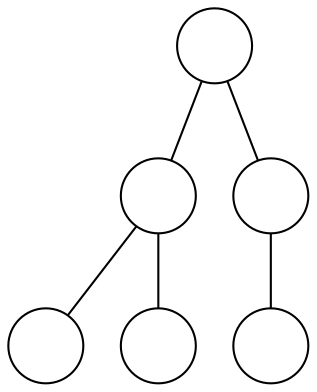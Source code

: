 digraph G {
  graph [rankdir = TB]
  node [label = "", shape = circle];
  edge [dir = none];
  1 -> 2 -> 3;
  2 -> 4;
  1 -> 5 -> 6;
}